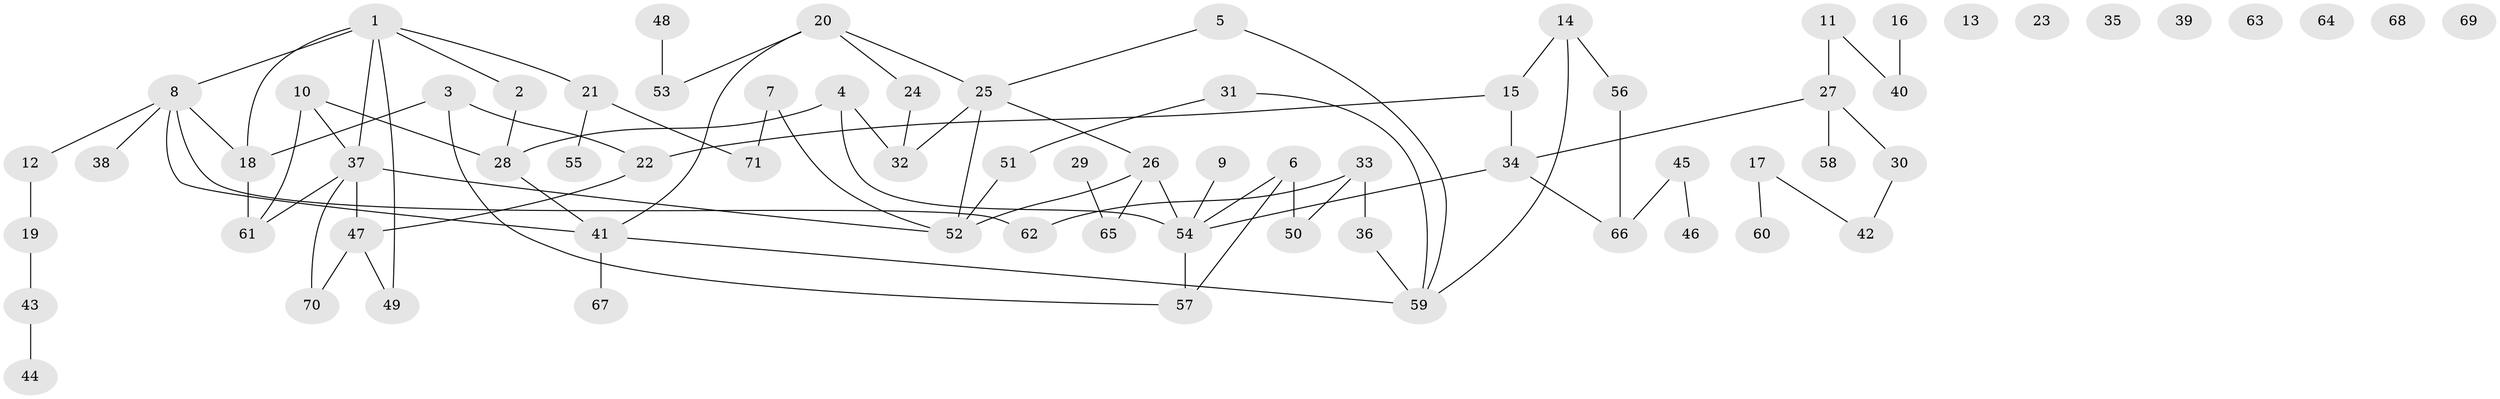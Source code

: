 // Generated by graph-tools (version 1.1) at 2025/00/03/09/25 03:00:43]
// undirected, 71 vertices, 85 edges
graph export_dot {
graph [start="1"]
  node [color=gray90,style=filled];
  1;
  2;
  3;
  4;
  5;
  6;
  7;
  8;
  9;
  10;
  11;
  12;
  13;
  14;
  15;
  16;
  17;
  18;
  19;
  20;
  21;
  22;
  23;
  24;
  25;
  26;
  27;
  28;
  29;
  30;
  31;
  32;
  33;
  34;
  35;
  36;
  37;
  38;
  39;
  40;
  41;
  42;
  43;
  44;
  45;
  46;
  47;
  48;
  49;
  50;
  51;
  52;
  53;
  54;
  55;
  56;
  57;
  58;
  59;
  60;
  61;
  62;
  63;
  64;
  65;
  66;
  67;
  68;
  69;
  70;
  71;
  1 -- 2;
  1 -- 8;
  1 -- 18;
  1 -- 21;
  1 -- 37;
  1 -- 49;
  2 -- 28;
  3 -- 18;
  3 -- 22;
  3 -- 57;
  4 -- 28;
  4 -- 32;
  4 -- 54;
  5 -- 25;
  5 -- 59;
  6 -- 50;
  6 -- 54;
  6 -- 57;
  7 -- 52;
  7 -- 71;
  8 -- 12;
  8 -- 18;
  8 -- 38;
  8 -- 41;
  8 -- 62;
  9 -- 54;
  10 -- 28;
  10 -- 37;
  10 -- 61;
  11 -- 27;
  11 -- 40;
  12 -- 19;
  14 -- 15;
  14 -- 56;
  14 -- 59;
  15 -- 22;
  15 -- 34;
  16 -- 40;
  17 -- 42;
  17 -- 60;
  18 -- 61;
  19 -- 43;
  20 -- 24;
  20 -- 25;
  20 -- 41;
  20 -- 53;
  21 -- 55;
  21 -- 71;
  22 -- 47;
  24 -- 32;
  25 -- 26;
  25 -- 32;
  25 -- 52;
  26 -- 52;
  26 -- 54;
  26 -- 65;
  27 -- 30;
  27 -- 34;
  27 -- 58;
  28 -- 41;
  29 -- 65;
  30 -- 42;
  31 -- 51;
  31 -- 59;
  33 -- 36;
  33 -- 50;
  33 -- 62;
  34 -- 54;
  34 -- 66;
  36 -- 59;
  37 -- 47;
  37 -- 52;
  37 -- 61;
  37 -- 70;
  41 -- 59;
  41 -- 67;
  43 -- 44;
  45 -- 46;
  45 -- 66;
  47 -- 49;
  47 -- 70;
  48 -- 53;
  51 -- 52;
  54 -- 57;
  56 -- 66;
}
